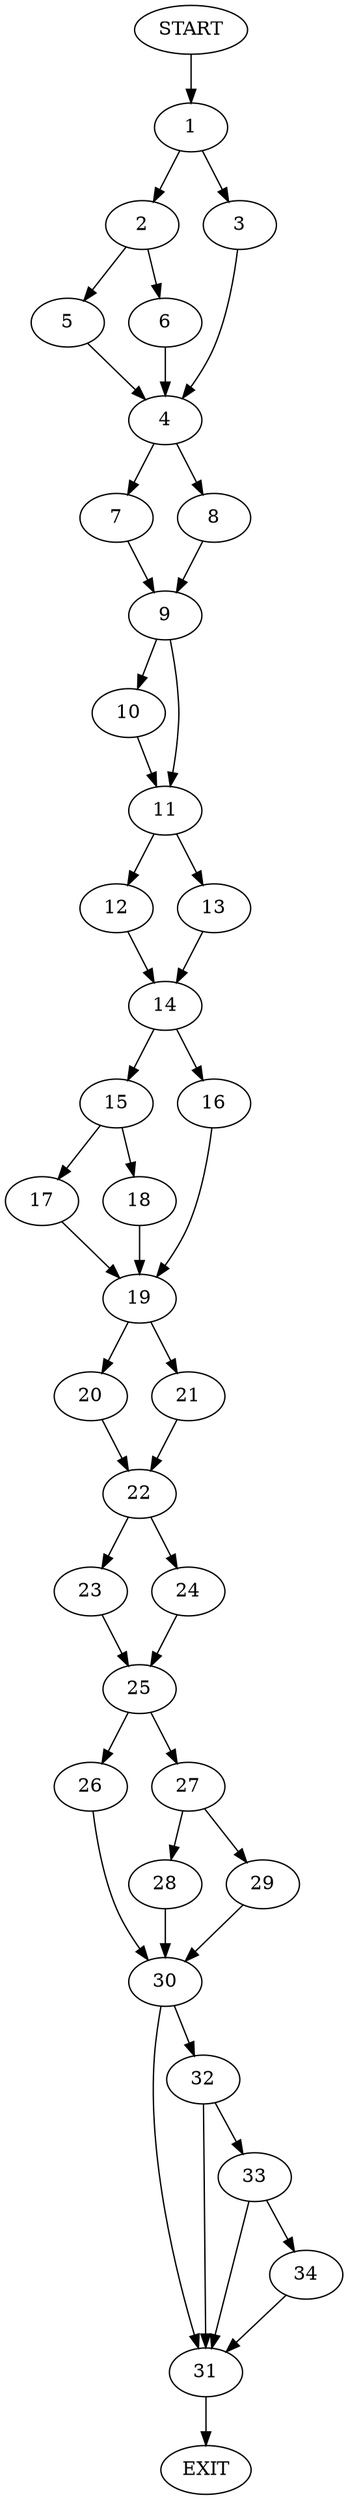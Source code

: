 digraph {
0 [label="START"]
35 [label="EXIT"]
0 -> 1
1 -> 2
1 -> 3
3 -> 4
2 -> 5
2 -> 6
4 -> 7
4 -> 8
6 -> 4
5 -> 4
7 -> 9
8 -> 9
9 -> 10
9 -> 11
10 -> 11
11 -> 12
11 -> 13
12 -> 14
13 -> 14
14 -> 15
14 -> 16
15 -> 17
15 -> 18
16 -> 19
19 -> 20
19 -> 21
17 -> 19
18 -> 19
21 -> 22
20 -> 22
22 -> 23
22 -> 24
24 -> 25
23 -> 25
25 -> 26
25 -> 27
27 -> 28
27 -> 29
26 -> 30
30 -> 31
30 -> 32
29 -> 30
28 -> 30
31 -> 35
32 -> 31
32 -> 33
33 -> 34
33 -> 31
34 -> 31
}
